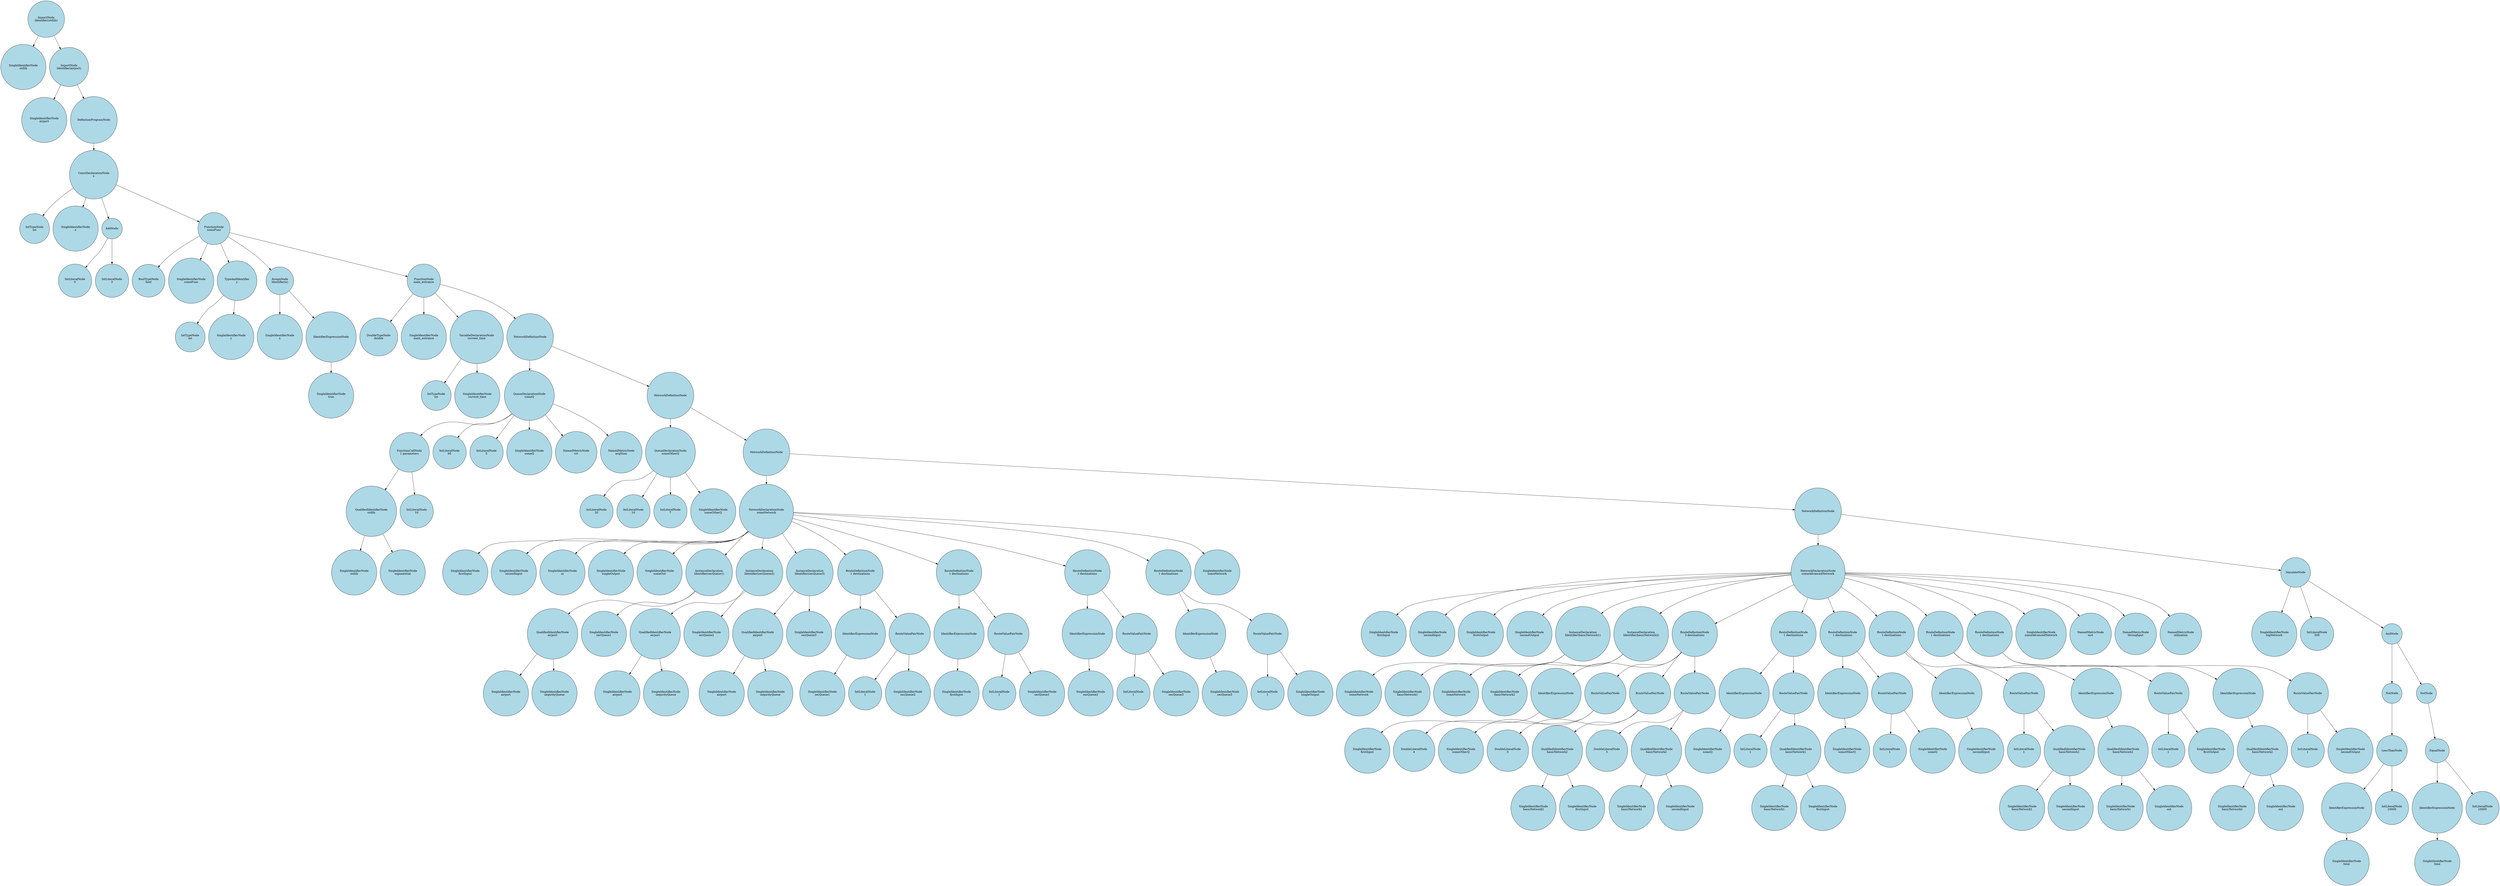 digraph G {
node [shape=circle, style=filled, fillcolor=lightblue];
  -2036170909 [label="ImportNode
Identifier(stdlib)"];
  -895112194 [label="SingleIdentifierNode
stdlib"];
  -2036170909 -> -895112194;
  1475100425 [label="ImportNode
Identifier(airport)"];
  -2036170909 -> 1475100425;
  -289823233 [label="SingleIdentifierNode
airport"];
  1475100425 -> -289823233;
  -1372192032 [label="DefinitionProgramNode"];
  1475100425 -> -1372192032;
  1749768242 [label="ConstDeclarationNode
x"];
  -1372192032 -> 1749768242;
  -1079483710 [label="IntTypeNode
int"];
  1749768242 -> -1079483710;
  1969780553 [label="SingleIdentifierNode
x"];
  1749768242 -> 1969780553;
  -216226692 [label="AddNode"];
  1749768242 -> -216226692;
  2043386662 [label="IntLiteralNode
5"];
  -216226692 -> 2043386662;
  1886505941 [label="IntLiteralNode
3"];
  -216226692 -> 1886505941;
  -2141925266 [label="FunctionNode
someFunc"];
  1749768242 -> -2141925266;
  564297217 [label="BoolTypeNode
bool"];
  -2141925266 -> 564297217;
  1252711049 [label="SingleIdentifierNode
someFunc"];
  -2141925266 -> 1252711049;
  191259110 [label="TypeAndIdentifier
y"];
  -2141925266 -> 191259110;
  -456807866 [label="IntTypeNode
int"];
  191259110 -> -456807866;
  -30004684 [label="SingleIdentifierNode
y"];
  191259110 -> -30004684;
  1306132224 [label="AssignNode
Identifier(x)"];
  -2141925266 -> 1306132224;
  -1296632707 [label="SingleIdentifierNode
x"];
  1306132224 -> -1296632707;
  143738676 [label="IdentifierExpressionNode"];
  1306132224 -> 143738676;
  1335668468 [label="SingleIdentifierNode
true"];
  143738676 -> 1335668468;
  150361019 [label="FunctionNode
main_entrance"];
  -2141925266 -> 150361019;
  -275745688 [label="DoubleTypeNode
double"];
  150361019 -> -275745688;
  1042832992 [label="SingleIdentifierNode
main_entrance"];
  150361019 -> 1042832992;
  613267402 [label="VariableDeclarationNode
current_time"];
  150361019 -> 613267402;
  1155492163 [label="IntTypeNode
int"];
  613267402 -> 1155492163;
  -84536552 [label="SingleIdentifierNode
current_time"];
  613267402 -> -84536552;
  -1873644394 [label="NetworkDefinitionNode"];
  150361019 -> -1873644394;
  656064505 [label="QueueDeclarationNode
someQ"];
  -1873644394 -> 656064505;
  -1998115378 [label="FunctionCallNode
1 parameters"];
  656064505 -> -1998115378;
  1501305363 [label="QualifiedIdentifierNode
stdlib"];
  -1998115378 -> 1501305363;
  -1312920196 [label="SingleIdentifierNode
stdlib"];
  1501305363 -> -1312920196;
  1722424369 [label="SingleIdentifierNode
exponential"];
  1501305363 -> 1722424369;
  -433282481 [label="IntLiteralNode
10"];
  -1998115378 -> -433282481;
  1199523079 [label="IntLiteralNode
95"];
  656064505 -> 1199523079;
  356651851 [label="IntLiteralNode
5"];
  656064505 -> 356651851;
  -1516357089 [label="SingleIdentifierNode
someQ"];
  656064505 -> -1516357089;
  1508078021 [label="NamedMetricNode
vrt"];
  656064505 -> 1508078021;
  -311901493 [label="NamedMetricNode
avgNum"];
  656064505 -> -311901493;
  -2099656319 [label="NetworkDefinitionNode"];
  -1873644394 -> -2099656319;
  -116266191 [label="QueueDeclarationNode
someOtherQ"];
  -2099656319 -> -116266191;
  600808982 [label="IntLiteralNode
20"];
  -116266191 -> 600808982;
  -832706649 [label="IntLiteralNode
10"];
  -116266191 -> -832706649;
  -1224335400 [label="IntLiteralNode
7"];
  -116266191 -> -1224335400;
  716739027 [label="SingleIdentifierNode
someOtherQ"];
  -116266191 -> 716739027;
  -625230463 [label="NetworkDefinitionNode"];
  -2099656319 -> -625230463;
  1429313112 [label="NetworkDeclarationNode
someNetwork"];
  -625230463 -> 1429313112;
  -994188769 [label="SingleIdentifierNode
firstInput"];
  1429313112 -> -994188769;
  -1882816311 [label="SingleIdentifierNode
secondInput"];
  1429313112 -> -1882816311;
  1983609326 [label="SingleIdentifierNode
in"];
  1429313112 -> 1983609326;
  329738408 [label="SingleIdentifierNode
singleOutput"];
  1429313112 -> 329738408;
  -1610547117 [label="SingleIdentifierNode
someOut"];
  1429313112 -> -1610547117;
  268538947 [label="InstanceDeclaration
Identifier(secQueue1)"];
  1429313112 -> 268538947;
  -1197949303 [label="QualifiedIdentifierNode
airport"];
  268538947 -> -1197949303;
  -1177415253 [label="SingleIdentifierNode
airport"];
  -1197949303 -> -1177415253;
  -2001709204 [label="SingleIdentifierNode
sequrityQueue"];
  -1197949303 -> -2001709204;
  -447062229 [label="SingleIdentifierNode
secQueue1"];
  268538947 -> -447062229;
  -1662750430 [label="InstanceDeclaration
Identifier(secQueue2)"];
  1429313112 -> -1662750430;
  -840732619 [label="QualifiedIdentifierNode
airport"];
  -1662750430 -> -840732619;
  -1675926261 [label="SingleIdentifierNode
airport"];
  -840732619 -> -1675926261;
  -1000895517 [label="SingleIdentifierNode
sequrityQueue"];
  -840732619 -> -1000895517;
  -1725828948 [label="SingleIdentifierNode
secQueue2"];
  -1662750430 -> -1725828948;
  -1284301279 [label="InstanceDeclaration
Identifier(secQueue3)"];
  1429313112 -> -1284301279;
  48640715 [label="QualifiedIdentifierNode
airport"];
  -1284301279 -> 48640715;
  -1516114245 [label="SingleIdentifierNode
airport"];
  48640715 -> -1516114245;
  367604849 [label="SingleIdentifierNode
sequrityQueue"];
  48640715 -> 367604849;
  -839386115 [label="SingleIdentifierNode
secQueue3"];
  -1284301279 -> -839386115;
  -420096151 [label="RouteDefinitionNode
1 destinations"];
  1429313112 -> -420096151;
  -947582781 [label="IdentifierExpressionNode"];
  -420096151 -> -947582781;
  154228681 [label="SingleIdentifierNode
secQueue1"];
  -947582781 -> 154228681;
  -2071511484 [label="RouteValuePairNode"];
  -420096151 -> -2071511484;
  -2120065458 [label="IntLiteralNode
1"];
  -2071511484 -> -2120065458;
  -1915692534 [label="SingleIdentifierNode
secQueue2"];
  -2071511484 -> -1915692534;
  1368892208 [label="RouteDefinitionNode
1 destinations"];
  1429313112 -> 1368892208;
  2073375133 [label="IdentifierExpressionNode"];
  1368892208 -> 2073375133;
  453889951 [label="SingleIdentifierNode
firstInput"];
  2073375133 -> 453889951;
  1748531726 [label="RouteValuePairNode"];
  1368892208 -> 1748531726;
  -1151240413 [label="IntLiteralNode
1"];
  1748531726 -> -1151240413;
  114773495 [label="SingleIdentifierNode
secQueue1"];
  1748531726 -> 114773495;
  -401967580 [label="RouteDefinitionNode
1 destinations"];
  1429313112 -> -401967580;
  932697844 [label="IdentifierExpressionNode"];
  -401967580 -> 932697844;
  -192592839 [label="SingleIdentifierNode
secQueue2"];
  932697844 -> -192592839;
  -546094816 [label="RouteValuePairNode"];
  -401967580 -> -546094816;
  388876604 [label="IntLiteralNode
1"];
  -546094816 -> 388876604;
  1984045466 [label="SingleIdentifierNode
secQueue3"];
  -546094816 -> 1984045466;
  1253978797 [label="RouteDefinitionNode
1 destinations"];
  1429313112 -> 1253978797;
  468786128 [label="IdentifierExpressionNode"];
  1253978797 -> 468786128;
  708479972 [label="SingleIdentifierNode
secQueue3"];
  468786128 -> 708479972;
  -773724327 [label="RouteValuePairNode"];
  1253978797 -> -773724327;
  -702919124 [label="IntLiteralNode
1"];
  -773724327 -> -702919124;
  -1269096738 [label="SingleIdentifierNode
singleOutput"];
  -773724327 -> -1269096738;
  1992596806 [label="SingleIdentifierNode
someNetwork"];
  1429313112 -> 1992596806;
  -31674190 [label="NetworkDefinitionNode"];
  -625230463 -> -31674190;
  -155477712 [label="NetworkDeclarationNode
someAdvancedNetwork"];
  -31674190 -> -155477712;
  689287252 [label="SingleIdentifierNode
firstInput"];
  -155477712 -> 689287252;
  717326583 [label="SingleIdentifierNode
secondInput"];
  -155477712 -> 717326583;
  -1633531136 [label="SingleIdentifierNode
firstOutput"];
  -155477712 -> -1633531136;
  -1576079705 [label="SingleIdentifierNode
secondOutput"];
  -155477712 -> -1576079705;
  -663030884 [label="InstanceDeclaration
Identifier(basicNetwork1)"];
  -155477712 -> -663030884;
  -879978552 [label="SingleIdentifierNode
someNetwork"];
  -663030884 -> -879978552;
  -1492860126 [label="SingleIdentifierNode
basicNetwork1"];
  -663030884 -> -1492860126;
  628396555 [label="InstanceDeclaration
Identifier(basicNetwork2)"];
  -155477712 -> 628396555;
  -348978402 [label="SingleIdentifierNode
someNetwork"];
  628396555 -> -348978402;
  -410949710 [label="SingleIdentifierNode
basicNetwork2"];
  628396555 -> -410949710;
  1745213327 [label="RouteDefinitionNode
3 destinations"];
  -155477712 -> 1745213327;
  -1651275395 [label="IdentifierExpressionNode"];
  1745213327 -> -1651275395;
  -1468540739 [label="SingleIdentifierNode
firstInput"];
  -1651275395 -> -1468540739;
  -1774759464 [label="RouteValuePairNode"];
  1745213327 -> -1774759464;
  1352469057 [label="DoubleLiteralNode
4"];
  -1774759464 -> 1352469057;
  800696452 [label="SingleIdentifierNode
someOtherQ"];
  -1774759464 -> 800696452;
  1532517788 [label="RouteValuePairNode"];
  1745213327 -> 1532517788;
  963915189 [label="DoubleLiteralNode
3"];
  1532517788 -> 963915189;
  707529899 [label="QualifiedIdentifierNode
basicNetwork2"];
  1532517788 -> 707529899;
  -643081826 [label="SingleIdentifierNode
basicNetwork2"];
  707529899 -> -643081826;
  -1464826163 [label="SingleIdentifierNode
firstInput"];
  707529899 -> -1464826163;
  -1751392237 [label="RouteValuePairNode"];
  1745213327 -> -1751392237;
  314948576 [label="DoubleLiteralNode
3"];
  -1751392237 -> 314948576;
  1231328962 [label="QualifiedIdentifierNode
basicNetwork2"];
  -1751392237 -> 1231328962;
  -867151302 [label="SingleIdentifierNode
basicNetwork2"];
  1231328962 -> -867151302;
  -56511285 [label="SingleIdentifierNode
secondInput"];
  1231328962 -> -56511285;
  -824762148 [label="RouteDefinitionNode
1 destinations"];
  -155477712 -> -824762148;
  -118690852 [label="IdentifierExpressionNode"];
  -824762148 -> -118690852;
  -745303393 [label="SingleIdentifierNode
someQ"];
  -118690852 -> -745303393;
  -1091051662 [label="RouteValuePairNode"];
  -824762148 -> -1091051662;
  -962795170 [label="IntLiteralNode
1"];
  -1091051662 -> -962795170;
  -1375146696 [label="QualifiedIdentifierNode
basicNetwork1"];
  -1091051662 -> -1375146696;
  -1445756560 [label="SingleIdentifierNode
basicNetwork1"];
  -1375146696 -> -1445756560;
  1173585389 [label="SingleIdentifierNode
firstInput"];
  -1375146696 -> 1173585389;
  -834665385 [label="RouteDefinitionNode
1 destinations"];
  -155477712 -> -834665385;
  -337801287 [label="IdentifierExpressionNode"];
  -834665385 -> -337801287;
  649566566 [label="SingleIdentifierNode
someOtherQ"];
  -337801287 -> 649566566;
  -467535341 [label="RouteValuePairNode"];
  -834665385 -> -467535341;
  -1710501267 [label="IntLiteralNode
1"];
  -467535341 -> -1710501267;
  948513706 [label="SingleIdentifierNode
someQ"];
  -467535341 -> 948513706;
  2028333827 [label="RouteDefinitionNode
1 destinations"];
  -155477712 -> 2028333827;
  -281758687 [label="IdentifierExpressionNode"];
  2028333827 -> -281758687;
  105066568 [label="SingleIdentifierNode
secondInput"];
  -281758687 -> 105066568;
  631345093 [label="RouteValuePairNode"];
  2028333827 -> 631345093;
  2082476447 [label="IntLiteralNode
1"];
  631345093 -> 2082476447;
  -1662726757 [label="QualifiedIdentifierNode
basicNetwork1"];
  631345093 -> -1662726757;
  -2125684352 [label="SingleIdentifierNode
basicNetwork1"];
  -1662726757 -> -2125684352;
  -1088231322 [label="SingleIdentifierNode
secondInput"];
  -1662726757 -> -1088231322;
  1570480973 [label="RouteDefinitionNode
1 destinations"];
  -155477712 -> 1570480973;
  -10437890 [label="IdentifierExpressionNode"];
  1570480973 -> -10437890;
  1276015237 [label="QualifiedIdentifierNode
basicNetwork1"];
  -10437890 -> 1276015237;
  187764188 [label="SingleIdentifierNode
basicNetwork1"];
  1276015237 -> 187764188;
  295315526 [label="SingleIdentifierNode
out"];
  1276015237 -> 295315526;
  1007820938 [label="RouteValuePairNode"];
  1570480973 -> 1007820938;
  2103286446 [label="IntLiteralNode
1"];
  1007820938 -> 2103286446;
  1302663238 [label="SingleIdentifierNode
firstOutput"];
  1007820938 -> 1302663238;
  29128992 [label="RouteDefinitionNode
1 destinations"];
  -155477712 -> 29128992;
  1668278300 [label="IdentifierExpressionNode"];
  29128992 -> 1668278300;
  -1938973379 [label="QualifiedIdentifierNode
basicNetwork2"];
  1668278300 -> -1938973379;
  1434996441 [label="SingleIdentifierNode
basicNetwork2"];
  -1938973379 -> 1434996441;
  -617839832 [label="SingleIdentifierNode
out"];
  -1938973379 -> -617839832;
  -1695987266 [label="RouteValuePairNode"];
  29128992 -> -1695987266;
  1970461853 [label="IntLiteralNode
1"];
  -1695987266 -> 1970461853;
  1571574842 [label="SingleIdentifierNode
secondOutput"];
  -1695987266 -> 1571574842;
  -616202569 [label="SingleIdentifierNode
someAdvancedNetwork"];
  -155477712 -> -616202569;
  1269134744 [label="NamedMetricNode
mrt"];
  -155477712 -> 1269134744;
  -400489050 [label="NamedMetricNode
throughput"];
  -155477712 -> -400489050;
  1761539490 [label="NamedMetricNode
utilization"];
  -155477712 -> 1761539490;
  1044685116 [label="SimulateNode"];
  -31674190 -> 1044685116;
  -1644624132 [label="SingleIdentifierNode
bigNetwork"];
  1044685116 -> -1644624132;
  1483806494 [label="IntLiteralNode
500"];
  1044685116 -> 1483806494;
  140182194 [label="AndNode"];
  1044685116 -> 140182194;
  1851415224 [label="NotNode"];
  140182194 -> 1851415224;
  260518194 [label="LessThanNode"];
  1851415224 -> 260518194;
  678771900 [label="IdentifierExpressionNode"];
  260518194 -> 678771900;
  -810028558 [label="SingleIdentifierNode
time"];
  678771900 -> -810028558;
  -1458802151 [label="IntLiteralNode
10000"];
  260518194 -> -1458802151;
  -1358207807 [label="NotNode"];
  140182194 -> -1358207807;
  -2019674936 [label="EqualNode"];
  -1358207807 -> -2019674936;
  371886172 [label="IdentifierExpressionNode"];
  -2019674936 -> 371886172;
  1983776524 [label="SingleIdentifierNode
time"];
  371886172 -> 1983776524;
  736297188 [label="IntLiteralNode
10000"];
  -2019674936 -> 736297188;
}
